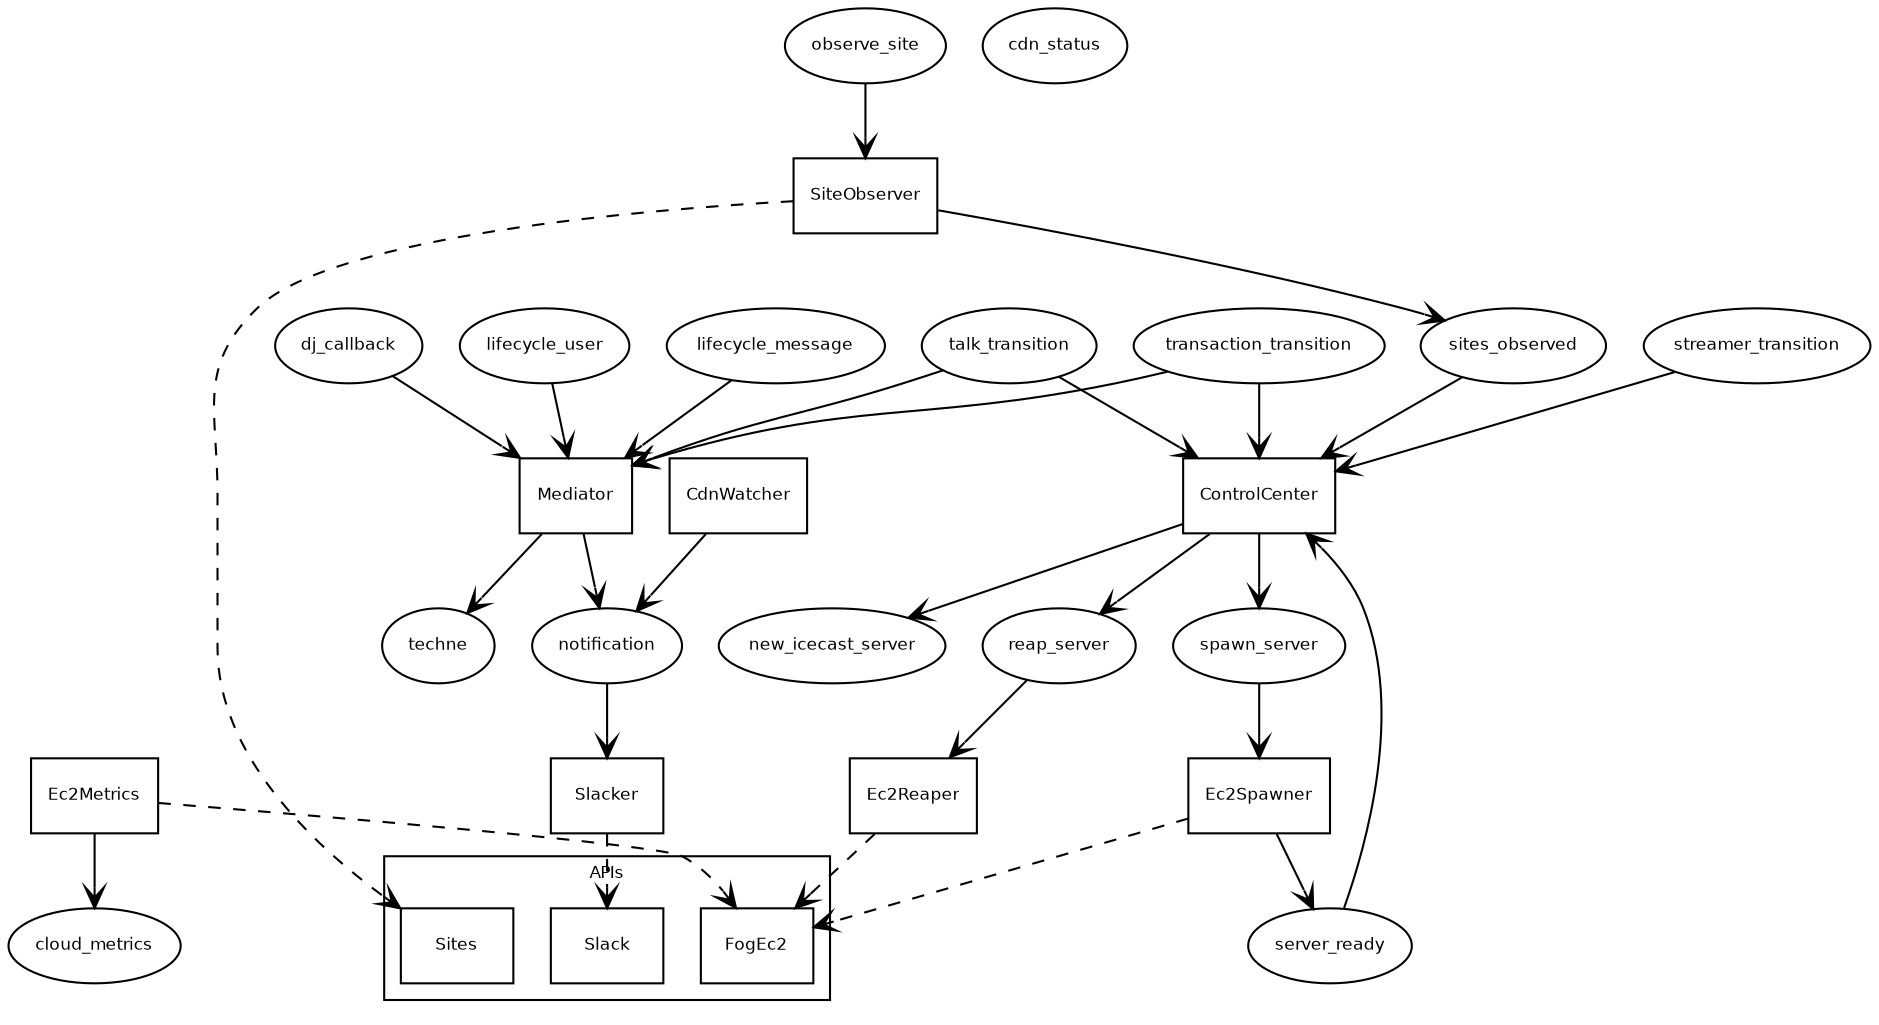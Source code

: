 // ---------------------------------------- dot template
digraph G {
  // basic settings
  fontname = "Bitstream Vera Sans"
  fontsize = 8
  edge [
    fontname = "Bitstream Vera Sans"
    fontsize = 8
  ]
  node [
    fontname = "Bitstream Vera Sans"
    fontsize = 8
  ]

  // services
  node [
    shape = "rectangle"
  ]
  
  Ec2Metrics

  CdnWatcher
    
  SiteObserver
    
  ControlCenter
    
  Ec2Reaper
    
  Slacker
    
  Mediator
    
  Ec2Spawner
    

  // exchanges
  node [
    shape = "oval"
  ]

  cdn_status

  cloud_metrics

  observe_site
  
  sites_observed
  
  streamer_transition
  
  server_ready
  
  talk_transition
  
  transaction_transition
  
  spawn_server
  
  new_icecast_server
  
  reap_server
  
  notification
  
  dj_callback
  
  lifecycle_user
  
  lifecycle_message
  
  techne
  

  // apis
  subgraph cluster_0 {
			label="APIs";
      node [
        shape = "rectangle"
      ]
      
      FogEc2
      
      Sites
      
      Slack
      
  }

  // amqp
  edge [
    arrowtail = "none"
    arrowhead = "open"
  ]
  
  Ec2Metrics -> cloud_metrics

  CdnWatcher -> notification 
  
  observe_site -> SiteObserver
  
  SiteObserver -> sites_observed
  
  streamer_transition -> ControlCenter
  
  sites_observed -> ControlCenter
  
  server_ready -> ControlCenter
  
  talk_transition -> ControlCenter
  
  transaction_transition -> ControlCenter
  
  ControlCenter -> spawn_server
  
  ControlCenter -> new_icecast_server
  
  ControlCenter -> reap_server
  
  reap_server -> Ec2Reaper
  
  notification -> Slacker
  
  dj_callback -> Mediator
  
  talk_transition -> Mediator
  
  lifecycle_user -> Mediator
  
  lifecycle_message -> Mediator
  
  transaction_transition -> Mediator
  
  Mediator -> notification
  
  Mediator -> techne
  
  spawn_server -> Ec2Spawner
  
  Ec2Spawner -> server_ready
  

  // http
  edge [
    arrowtail = "none"
    arrowhead = "open"
    style     = "dashed"
  ]
  
  Ec2Metrics -> FogEc2
  
  SiteObserver -> Sites
  
  Ec2Reaper -> FogEc2
  
  Slacker -> Slack
  
  Ec2Spawner -> FogEc2
  
}
